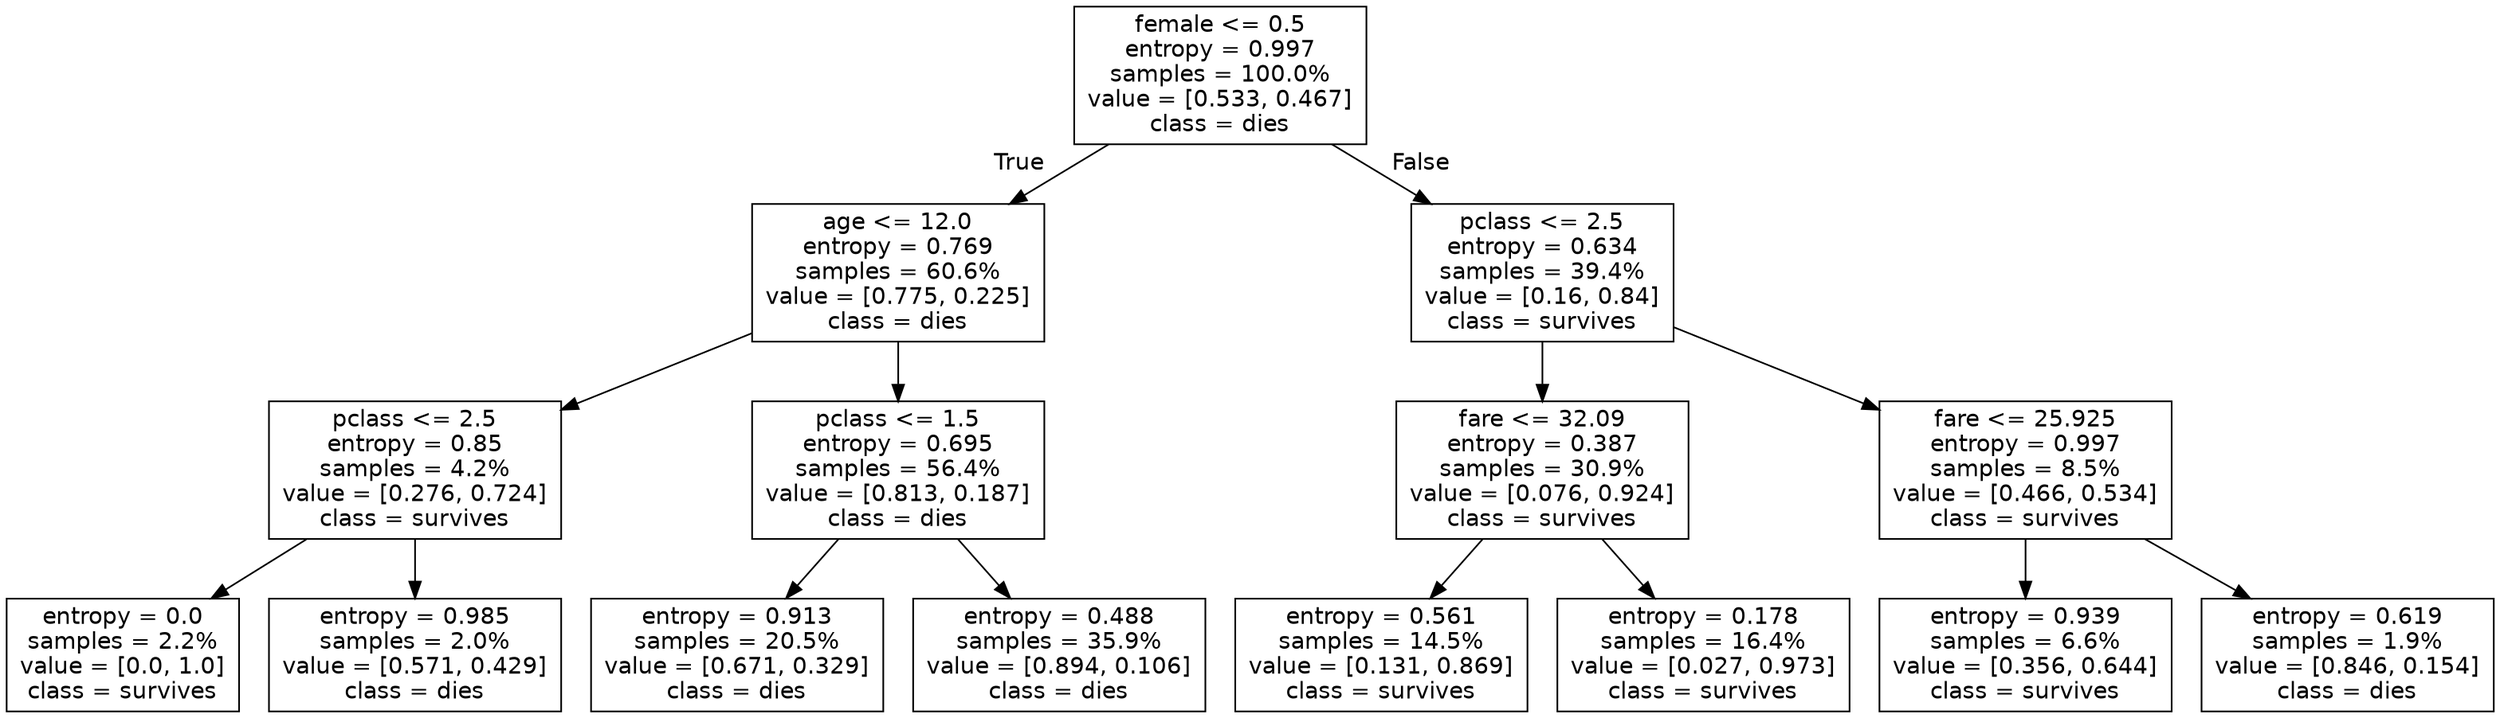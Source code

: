 digraph Tree {
node [shape=box, fontname="helvetica"] ;
edge [fontname="helvetica"] ;
0 [label="female <= 0.5\nentropy = 0.997\nsamples = 100.0%\nvalue = [0.533, 0.467]\nclass = dies"] ;
1 [label="age <= 12.0\nentropy = 0.769\nsamples = 60.6%\nvalue = [0.775, 0.225]\nclass = dies"] ;
0 -> 1 [labeldistance=2.5, labelangle=45, headlabel="True"] ;
2 [label="pclass <= 2.5\nentropy = 0.85\nsamples = 4.2%\nvalue = [0.276, 0.724]\nclass = survives"] ;
1 -> 2 ;
3 [label="entropy = 0.0\nsamples = 2.2%\nvalue = [0.0, 1.0]\nclass = survives"] ;
2 -> 3 ;
4 [label="entropy = 0.985\nsamples = 2.0%\nvalue = [0.571, 0.429]\nclass = dies"] ;
2 -> 4 ;
5 [label="pclass <= 1.5\nentropy = 0.695\nsamples = 56.4%\nvalue = [0.813, 0.187]\nclass = dies"] ;
1 -> 5 ;
6 [label="entropy = 0.913\nsamples = 20.5%\nvalue = [0.671, 0.329]\nclass = dies"] ;
5 -> 6 ;
7 [label="entropy = 0.488\nsamples = 35.9%\nvalue = [0.894, 0.106]\nclass = dies"] ;
5 -> 7 ;
8 [label="pclass <= 2.5\nentropy = 0.634\nsamples = 39.4%\nvalue = [0.16, 0.84]\nclass = survives"] ;
0 -> 8 [labeldistance=2.5, labelangle=-45, headlabel="False"] ;
9 [label="fare <= 32.09\nentropy = 0.387\nsamples = 30.9%\nvalue = [0.076, 0.924]\nclass = survives"] ;
8 -> 9 ;
10 [label="entropy = 0.561\nsamples = 14.5%\nvalue = [0.131, 0.869]\nclass = survives"] ;
9 -> 10 ;
11 [label="entropy = 0.178\nsamples = 16.4%\nvalue = [0.027, 0.973]\nclass = survives"] ;
9 -> 11 ;
12 [label="fare <= 25.925\nentropy = 0.997\nsamples = 8.5%\nvalue = [0.466, 0.534]\nclass = survives"] ;
8 -> 12 ;
13 [label="entropy = 0.939\nsamples = 6.6%\nvalue = [0.356, 0.644]\nclass = survives"] ;
12 -> 13 ;
14 [label="entropy = 0.619\nsamples = 1.9%\nvalue = [0.846, 0.154]\nclass = dies"] ;
12 -> 14 ;
}